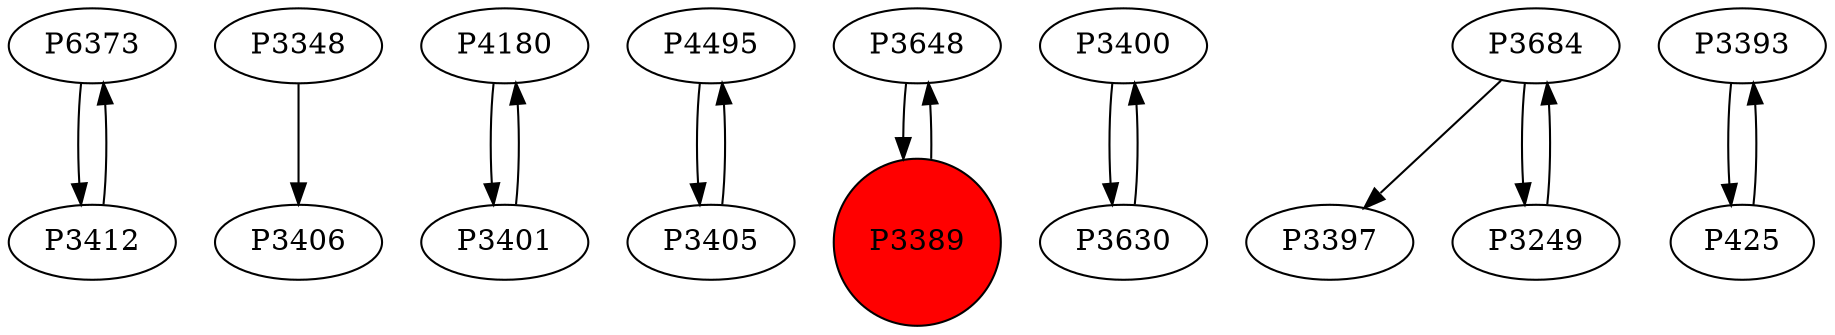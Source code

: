 digraph {
	P6373 -> P3412
	P3348 -> P3406
	P3412 -> P6373
	P4180 -> P3401
	P3401 -> P4180
	P4495 -> P3405
	P3648 -> P3389
	P3400 -> P3630
	P3630 -> P3400
	P3389 -> P3648
	P3684 -> P3397
	P3393 -> P425
	P3684 -> P3249
	P425 -> P3393
	P3249 -> P3684
	P3405 -> P4495
	P3389 [shape=circle]
	P3389 [style=filled]
	P3389 [fillcolor=red]
}